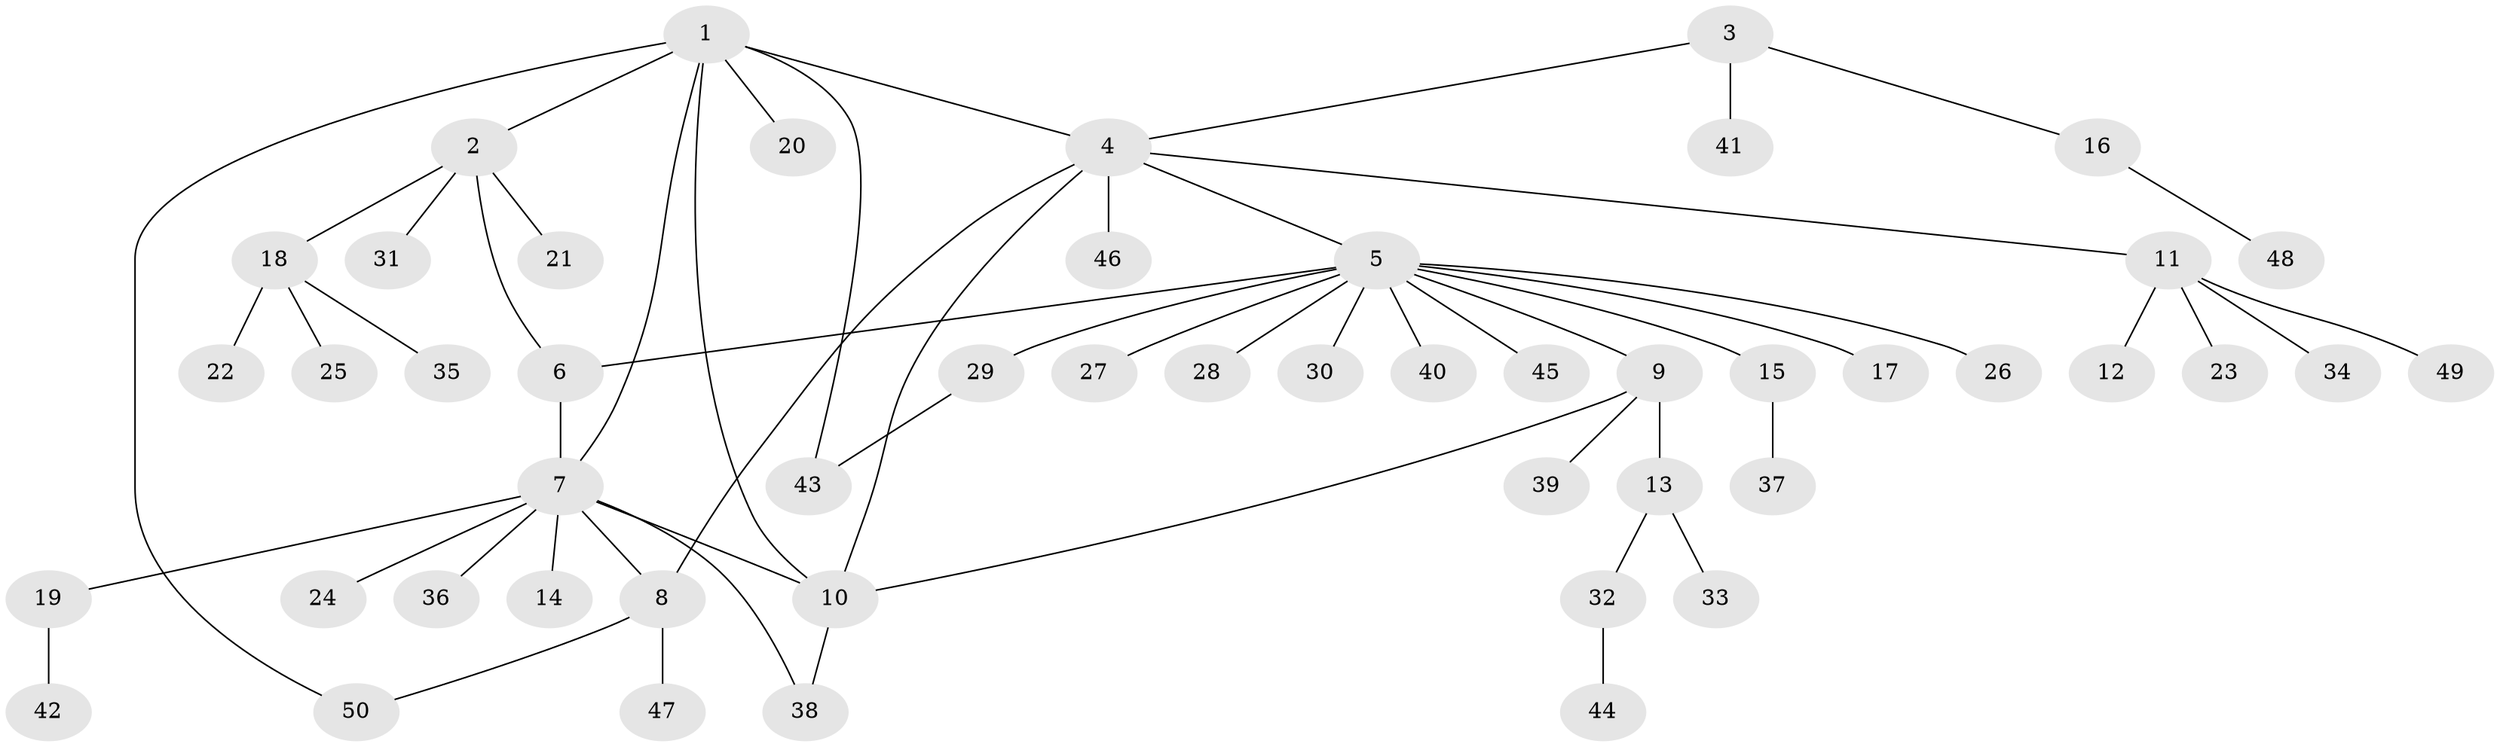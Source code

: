 // Generated by graph-tools (version 1.1) at 2025/02/03/09/25 03:02:43]
// undirected, 50 vertices, 58 edges
graph export_dot {
graph [start="1"]
  node [color=gray90,style=filled];
  1;
  2;
  3;
  4;
  5;
  6;
  7;
  8;
  9;
  10;
  11;
  12;
  13;
  14;
  15;
  16;
  17;
  18;
  19;
  20;
  21;
  22;
  23;
  24;
  25;
  26;
  27;
  28;
  29;
  30;
  31;
  32;
  33;
  34;
  35;
  36;
  37;
  38;
  39;
  40;
  41;
  42;
  43;
  44;
  45;
  46;
  47;
  48;
  49;
  50;
  1 -- 2;
  1 -- 4;
  1 -- 7;
  1 -- 10;
  1 -- 20;
  1 -- 43;
  1 -- 50;
  2 -- 6;
  2 -- 18;
  2 -- 21;
  2 -- 31;
  3 -- 4;
  3 -- 16;
  3 -- 41;
  4 -- 5;
  4 -- 8;
  4 -- 10;
  4 -- 11;
  4 -- 46;
  5 -- 6;
  5 -- 9;
  5 -- 15;
  5 -- 17;
  5 -- 26;
  5 -- 27;
  5 -- 28;
  5 -- 29;
  5 -- 30;
  5 -- 40;
  5 -- 45;
  6 -- 7;
  7 -- 8;
  7 -- 10;
  7 -- 14;
  7 -- 19;
  7 -- 24;
  7 -- 36;
  7 -- 38;
  8 -- 47;
  8 -- 50;
  9 -- 10;
  9 -- 13;
  9 -- 39;
  10 -- 38;
  11 -- 12;
  11 -- 23;
  11 -- 34;
  11 -- 49;
  13 -- 32;
  13 -- 33;
  15 -- 37;
  16 -- 48;
  18 -- 22;
  18 -- 25;
  18 -- 35;
  19 -- 42;
  29 -- 43;
  32 -- 44;
}
